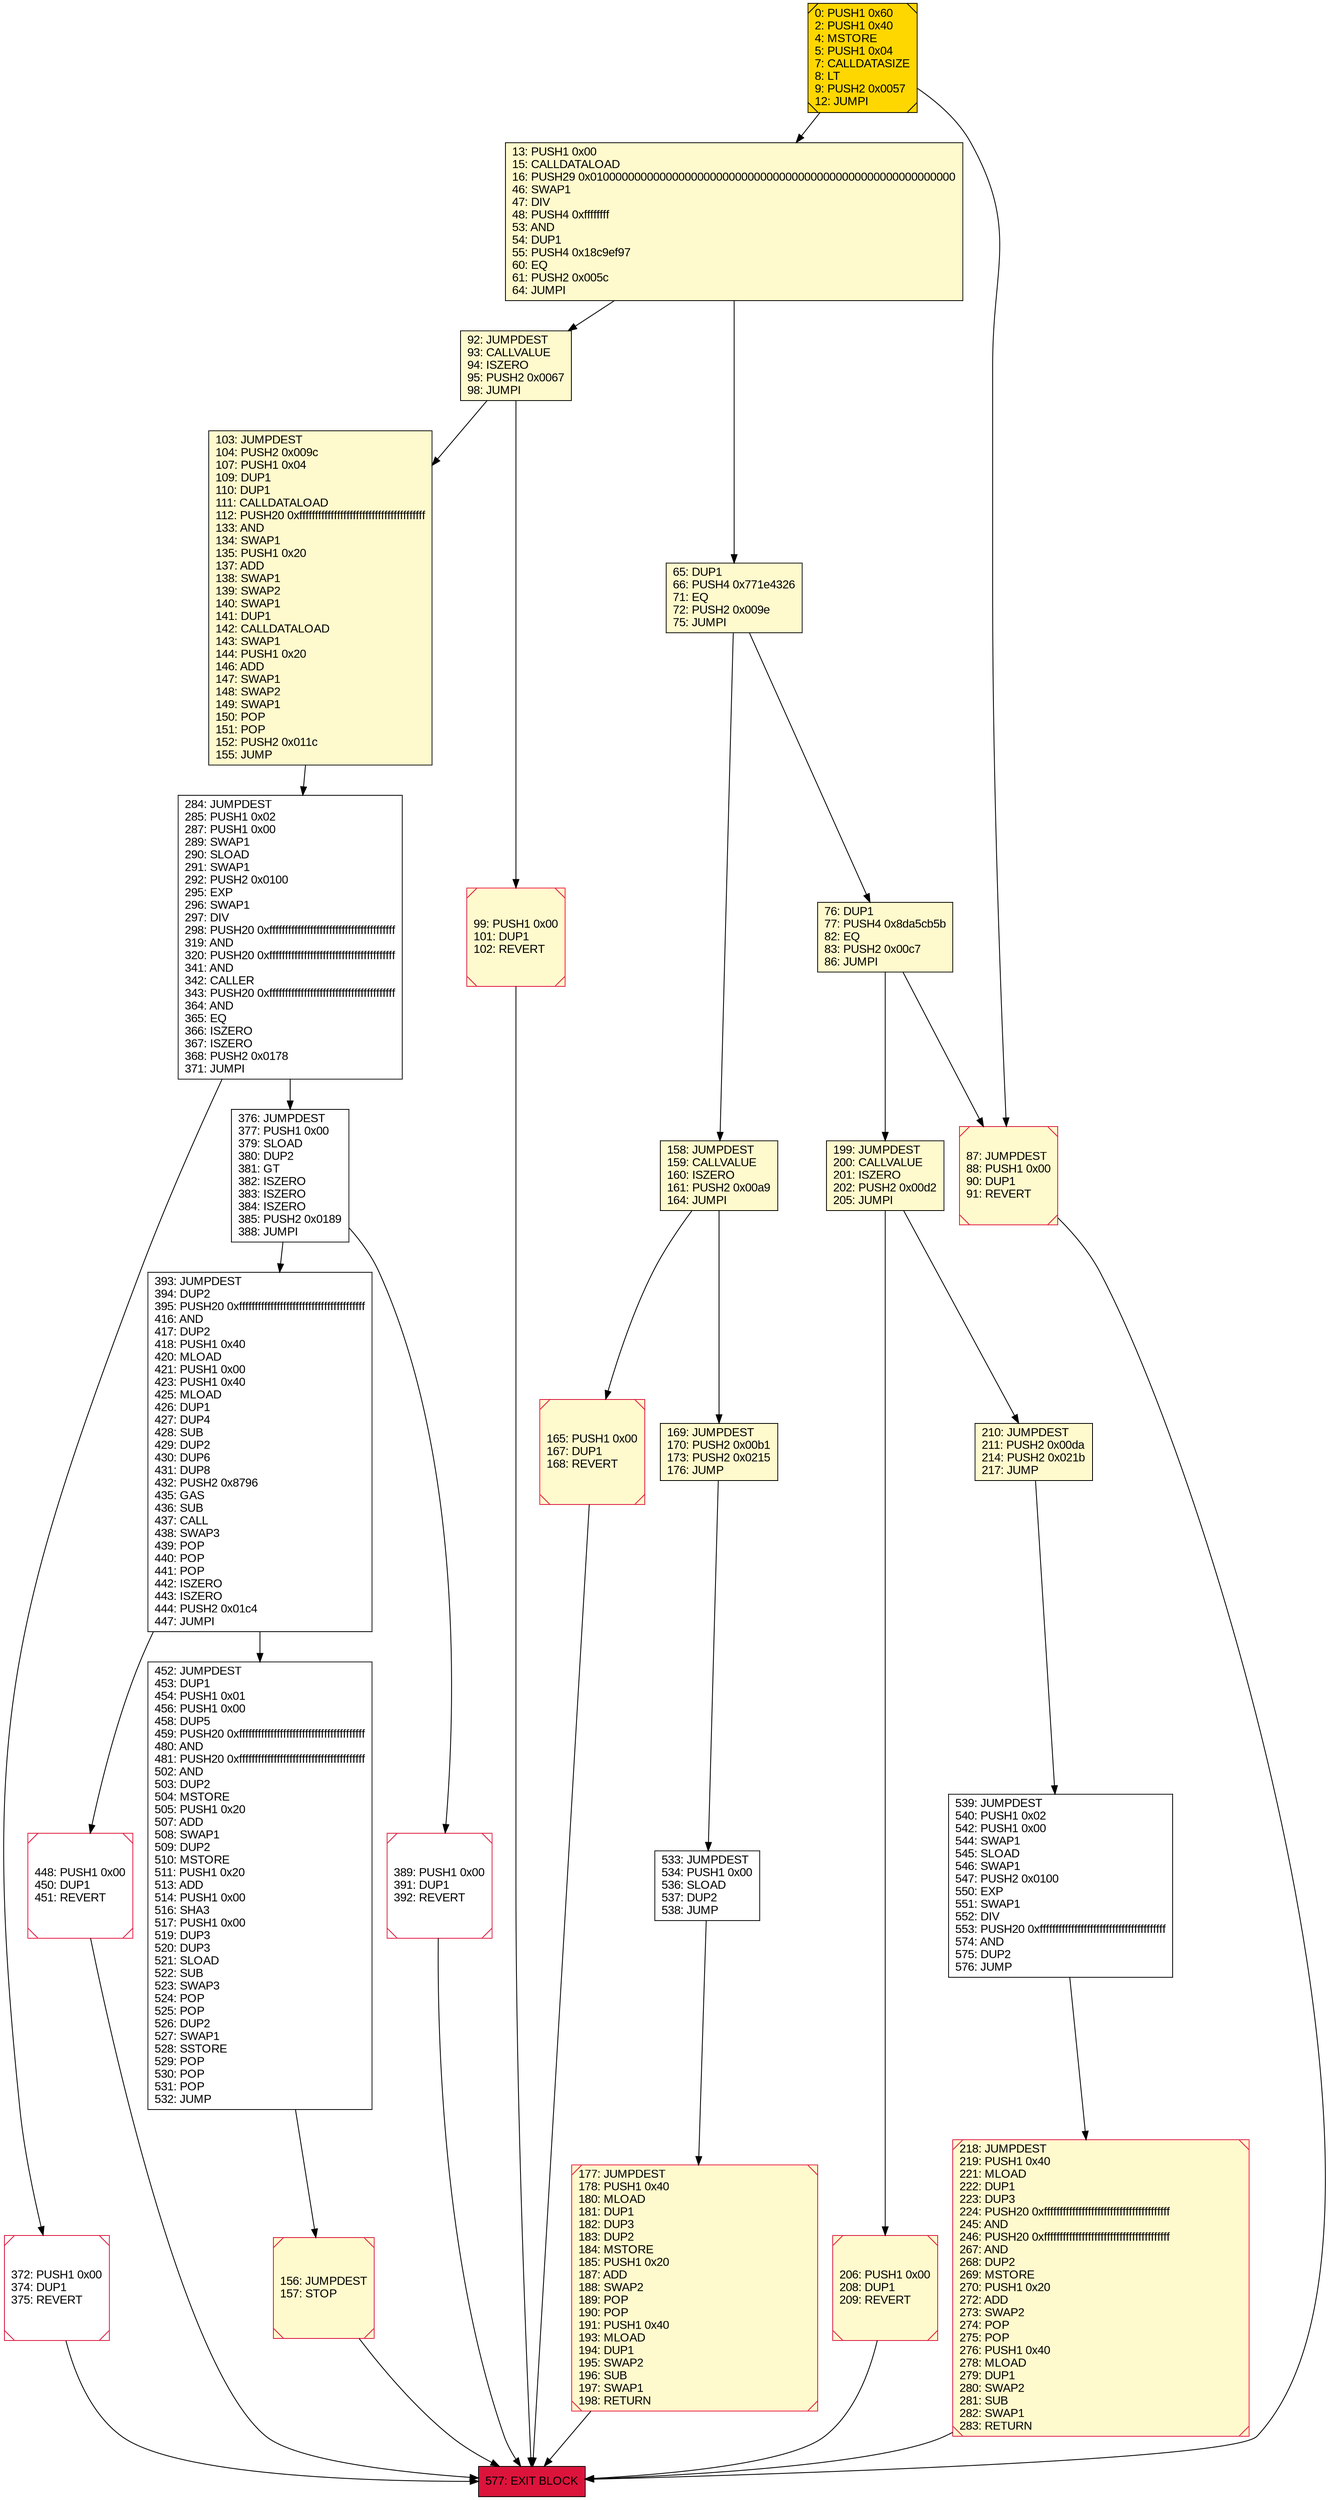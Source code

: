 digraph G {
bgcolor=transparent rankdir=UD;
node [shape=box style=filled color=black fillcolor=white fontname=arial fontcolor=black];
577 [label="577: EXIT BLOCK\l" fillcolor=crimson ];
76 [label="76: DUP1\l77: PUSH4 0x8da5cb5b\l82: EQ\l83: PUSH2 0x00c7\l86: JUMPI\l" fillcolor=lemonchiffon ];
99 [label="99: PUSH1 0x00\l101: DUP1\l102: REVERT\l" fillcolor=lemonchiffon shape=Msquare color=crimson ];
177 [label="177: JUMPDEST\l178: PUSH1 0x40\l180: MLOAD\l181: DUP1\l182: DUP3\l183: DUP2\l184: MSTORE\l185: PUSH1 0x20\l187: ADD\l188: SWAP2\l189: POP\l190: POP\l191: PUSH1 0x40\l193: MLOAD\l194: DUP1\l195: SWAP2\l196: SUB\l197: SWAP1\l198: RETURN\l" fillcolor=lemonchiffon shape=Msquare color=crimson ];
165 [label="165: PUSH1 0x00\l167: DUP1\l168: REVERT\l" fillcolor=lemonchiffon shape=Msquare color=crimson ];
452 [label="452: JUMPDEST\l453: DUP1\l454: PUSH1 0x01\l456: PUSH1 0x00\l458: DUP5\l459: PUSH20 0xffffffffffffffffffffffffffffffffffffffff\l480: AND\l481: PUSH20 0xffffffffffffffffffffffffffffffffffffffff\l502: AND\l503: DUP2\l504: MSTORE\l505: PUSH1 0x20\l507: ADD\l508: SWAP1\l509: DUP2\l510: MSTORE\l511: PUSH1 0x20\l513: ADD\l514: PUSH1 0x00\l516: SHA3\l517: PUSH1 0x00\l519: DUP3\l520: DUP3\l521: SLOAD\l522: SUB\l523: SWAP3\l524: POP\l525: POP\l526: DUP2\l527: SWAP1\l528: SSTORE\l529: POP\l530: POP\l531: POP\l532: JUMP\l" ];
13 [label="13: PUSH1 0x00\l15: CALLDATALOAD\l16: PUSH29 0x0100000000000000000000000000000000000000000000000000000000\l46: SWAP1\l47: DIV\l48: PUSH4 0xffffffff\l53: AND\l54: DUP1\l55: PUSH4 0x18c9ef97\l60: EQ\l61: PUSH2 0x005c\l64: JUMPI\l" fillcolor=lemonchiffon ];
156 [label="156: JUMPDEST\l157: STOP\l" fillcolor=lemonchiffon shape=Msquare color=crimson ];
210 [label="210: JUMPDEST\l211: PUSH2 0x00da\l214: PUSH2 0x021b\l217: JUMP\l" fillcolor=lemonchiffon ];
218 [label="218: JUMPDEST\l219: PUSH1 0x40\l221: MLOAD\l222: DUP1\l223: DUP3\l224: PUSH20 0xffffffffffffffffffffffffffffffffffffffff\l245: AND\l246: PUSH20 0xffffffffffffffffffffffffffffffffffffffff\l267: AND\l268: DUP2\l269: MSTORE\l270: PUSH1 0x20\l272: ADD\l273: SWAP2\l274: POP\l275: POP\l276: PUSH1 0x40\l278: MLOAD\l279: DUP1\l280: SWAP2\l281: SUB\l282: SWAP1\l283: RETURN\l" fillcolor=lemonchiffon shape=Msquare color=crimson ];
199 [label="199: JUMPDEST\l200: CALLVALUE\l201: ISZERO\l202: PUSH2 0x00d2\l205: JUMPI\l" fillcolor=lemonchiffon ];
87 [label="87: JUMPDEST\l88: PUSH1 0x00\l90: DUP1\l91: REVERT\l" fillcolor=lemonchiffon shape=Msquare color=crimson ];
372 [label="372: PUSH1 0x00\l374: DUP1\l375: REVERT\l" shape=Msquare color=crimson ];
158 [label="158: JUMPDEST\l159: CALLVALUE\l160: ISZERO\l161: PUSH2 0x00a9\l164: JUMPI\l" fillcolor=lemonchiffon ];
284 [label="284: JUMPDEST\l285: PUSH1 0x02\l287: PUSH1 0x00\l289: SWAP1\l290: SLOAD\l291: SWAP1\l292: PUSH2 0x0100\l295: EXP\l296: SWAP1\l297: DIV\l298: PUSH20 0xffffffffffffffffffffffffffffffffffffffff\l319: AND\l320: PUSH20 0xffffffffffffffffffffffffffffffffffffffff\l341: AND\l342: CALLER\l343: PUSH20 0xffffffffffffffffffffffffffffffffffffffff\l364: AND\l365: EQ\l366: ISZERO\l367: ISZERO\l368: PUSH2 0x0178\l371: JUMPI\l" ];
448 [label="448: PUSH1 0x00\l450: DUP1\l451: REVERT\l" shape=Msquare color=crimson ];
65 [label="65: DUP1\l66: PUSH4 0x771e4326\l71: EQ\l72: PUSH2 0x009e\l75: JUMPI\l" fillcolor=lemonchiffon ];
533 [label="533: JUMPDEST\l534: PUSH1 0x00\l536: SLOAD\l537: DUP2\l538: JUMP\l" ];
389 [label="389: PUSH1 0x00\l391: DUP1\l392: REVERT\l" shape=Msquare color=crimson ];
206 [label="206: PUSH1 0x00\l208: DUP1\l209: REVERT\l" fillcolor=lemonchiffon shape=Msquare color=crimson ];
92 [label="92: JUMPDEST\l93: CALLVALUE\l94: ISZERO\l95: PUSH2 0x0067\l98: JUMPI\l" fillcolor=lemonchiffon ];
539 [label="539: JUMPDEST\l540: PUSH1 0x02\l542: PUSH1 0x00\l544: SWAP1\l545: SLOAD\l546: SWAP1\l547: PUSH2 0x0100\l550: EXP\l551: SWAP1\l552: DIV\l553: PUSH20 0xffffffffffffffffffffffffffffffffffffffff\l574: AND\l575: DUP2\l576: JUMP\l" ];
376 [label="376: JUMPDEST\l377: PUSH1 0x00\l379: SLOAD\l380: DUP2\l381: GT\l382: ISZERO\l383: ISZERO\l384: ISZERO\l385: PUSH2 0x0189\l388: JUMPI\l" ];
0 [label="0: PUSH1 0x60\l2: PUSH1 0x40\l4: MSTORE\l5: PUSH1 0x04\l7: CALLDATASIZE\l8: LT\l9: PUSH2 0x0057\l12: JUMPI\l" fillcolor=lemonchiffon shape=Msquare fillcolor=gold ];
393 [label="393: JUMPDEST\l394: DUP2\l395: PUSH20 0xffffffffffffffffffffffffffffffffffffffff\l416: AND\l417: DUP2\l418: PUSH1 0x40\l420: MLOAD\l421: PUSH1 0x00\l423: PUSH1 0x40\l425: MLOAD\l426: DUP1\l427: DUP4\l428: SUB\l429: DUP2\l430: DUP6\l431: DUP8\l432: PUSH2 0x8796\l435: GAS\l436: SUB\l437: CALL\l438: SWAP3\l439: POP\l440: POP\l441: POP\l442: ISZERO\l443: ISZERO\l444: PUSH2 0x01c4\l447: JUMPI\l" ];
103 [label="103: JUMPDEST\l104: PUSH2 0x009c\l107: PUSH1 0x04\l109: DUP1\l110: DUP1\l111: CALLDATALOAD\l112: PUSH20 0xffffffffffffffffffffffffffffffffffffffff\l133: AND\l134: SWAP1\l135: PUSH1 0x20\l137: ADD\l138: SWAP1\l139: SWAP2\l140: SWAP1\l141: DUP1\l142: CALLDATALOAD\l143: SWAP1\l144: PUSH1 0x20\l146: ADD\l147: SWAP1\l148: SWAP2\l149: SWAP1\l150: POP\l151: POP\l152: PUSH2 0x011c\l155: JUMP\l" fillcolor=lemonchiffon ];
169 [label="169: JUMPDEST\l170: PUSH2 0x00b1\l173: PUSH2 0x0215\l176: JUMP\l" fillcolor=lemonchiffon ];
376 -> 393;
99 -> 577;
177 -> 577;
199 -> 210;
284 -> 372;
92 -> 103;
165 -> 577;
218 -> 577;
76 -> 199;
156 -> 577;
452 -> 156;
76 -> 87;
158 -> 165;
169 -> 533;
393 -> 448;
87 -> 577;
372 -> 577;
376 -> 389;
65 -> 76;
158 -> 169;
448 -> 577;
0 -> 87;
103 -> 284;
199 -> 206;
284 -> 376;
389 -> 577;
533 -> 177;
13 -> 65;
206 -> 577;
92 -> 99;
65 -> 158;
13 -> 92;
0 -> 13;
393 -> 452;
539 -> 218;
210 -> 539;
}